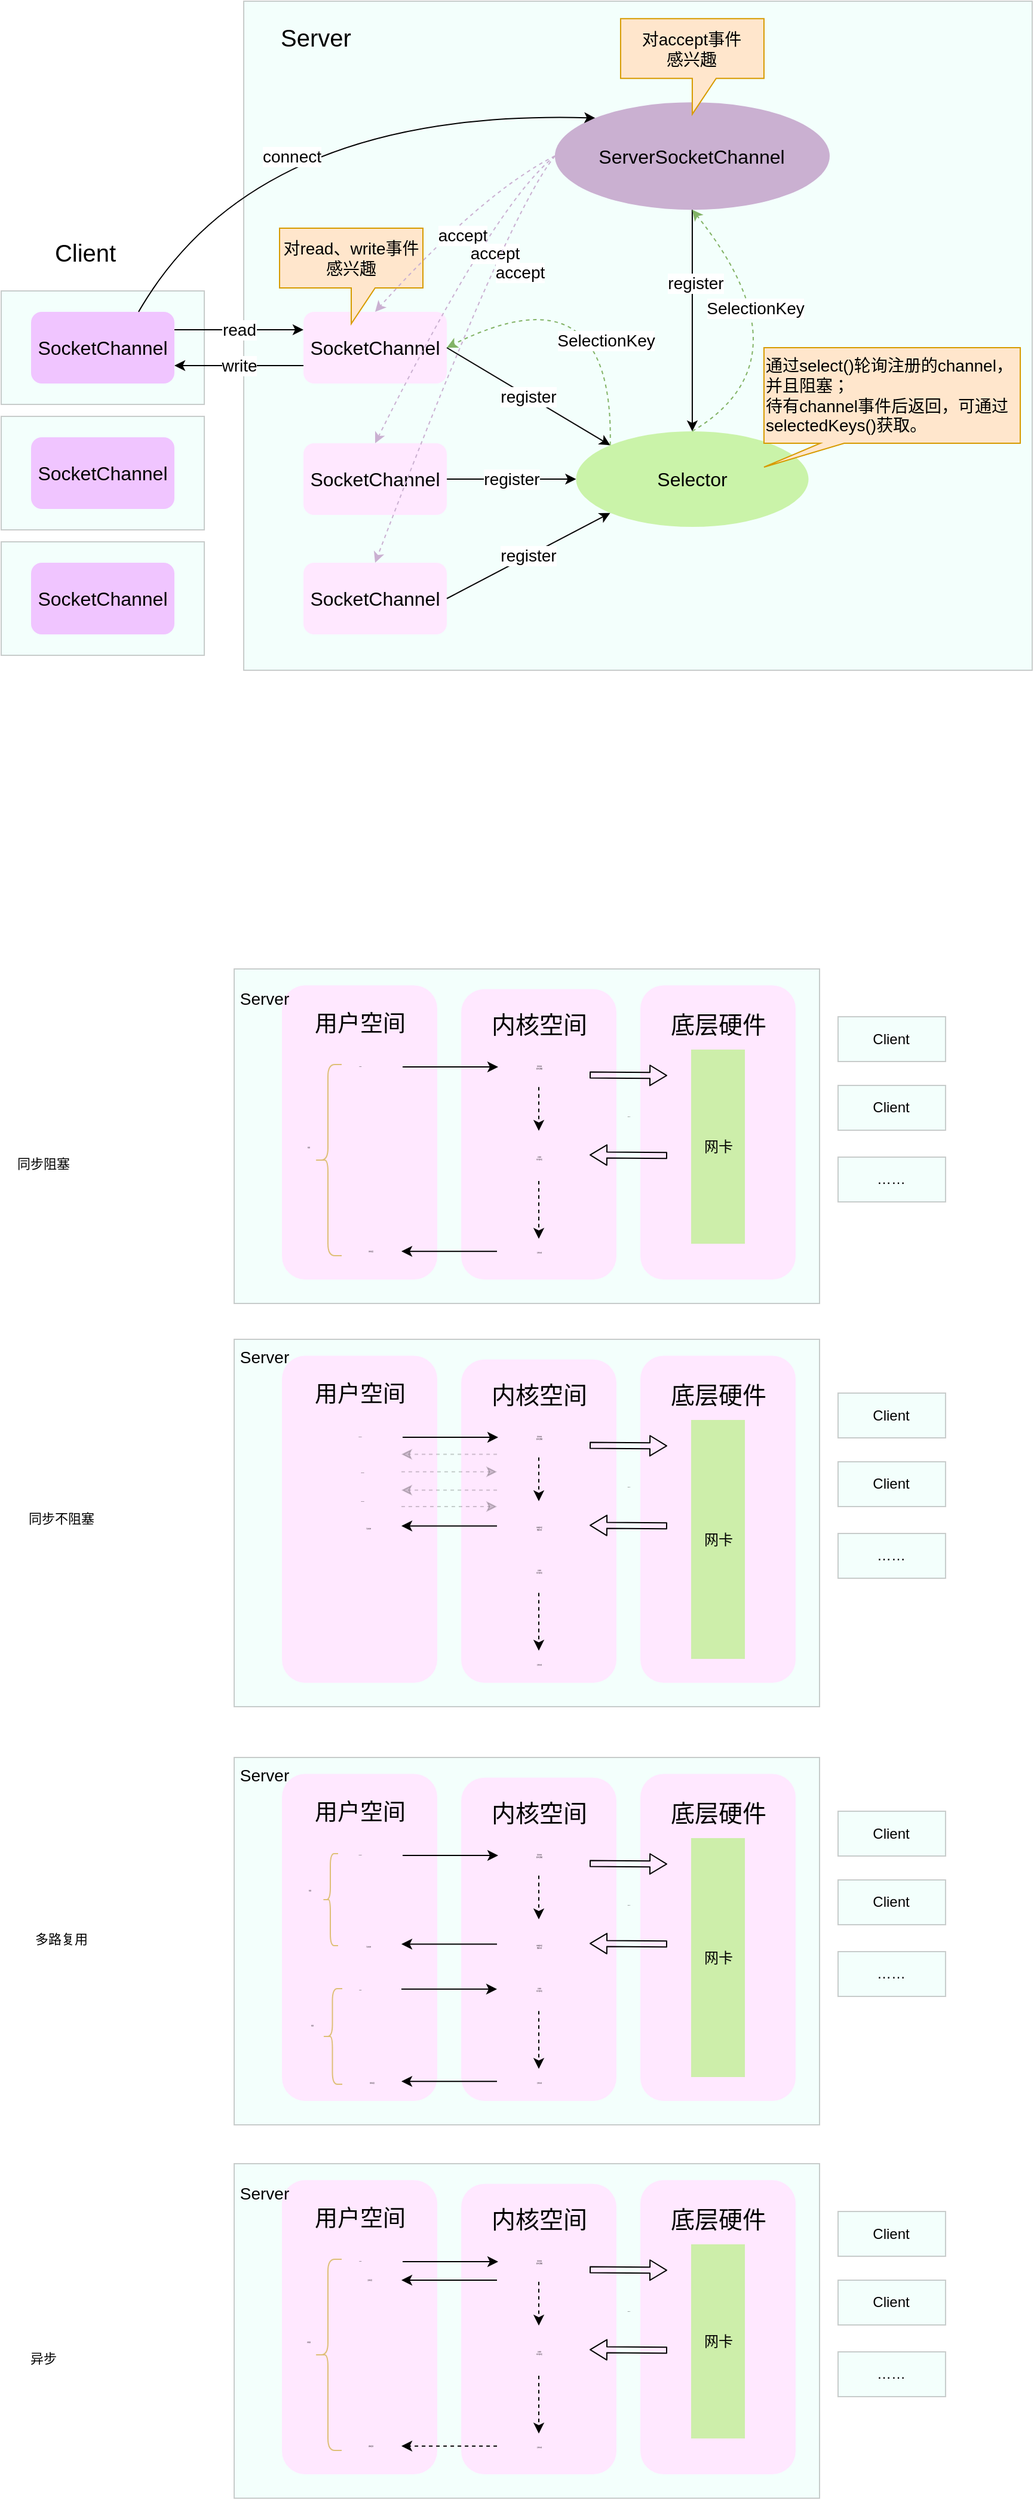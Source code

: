 <mxfile version="20.5.3" type="github">
  <diagram id="5nlBT_24B2XMlk60upl5" name="第 1 页">
    <mxGraphModel dx="1712" dy="1672" grid="1" gridSize="10" guides="1" tooltips="1" connect="1" arrows="1" fold="1" page="1" pageScale="1" pageWidth="827" pageHeight="1169" math="0" shadow="0">
      <root>
        <mxCell id="0" />
        <mxCell id="1" parent="0" />
        <mxCell id="u7LS-Ar8V220cJxnukR8-7" value="" style="rounded=0;whiteSpace=wrap;html=1;fillColor=#C4FCEF;opacity=20;fontSize=14;strokeColor=#000000;" parent="1" vertex="1">
          <mxGeometry x="-537" y="-210" width="660" height="560" as="geometry" />
        </mxCell>
        <mxCell id="u7LS-Ar8V220cJxnukR8-1" value="Selector" style="ellipse;whiteSpace=wrap;html=1;fontSize=16;fillColor=#C1F195;strokeColor=none;opacity=80;" parent="1" vertex="1">
          <mxGeometry x="-258.79" y="150" width="194.53" height="80" as="geometry" />
        </mxCell>
        <mxCell id="u7LS-Ar8V220cJxnukR8-2" value="ServerSocketChannel" style="ellipse;whiteSpace=wrap;html=1;fontSize=16;fillColor=#CAB0D1;strokeColor=none;" parent="1" vertex="1">
          <mxGeometry x="-276.53" y="-125.43" width="230" height="90" as="geometry" />
        </mxCell>
        <mxCell id="u7LS-Ar8V220cJxnukR8-4" value="SocketChannel" style="rounded=1;whiteSpace=wrap;html=1;fontSize=16;fillColor=#FFE8FF;strokeColor=none;" parent="1" vertex="1">
          <mxGeometry x="-487" y="50" width="120" height="60" as="geometry" />
        </mxCell>
        <mxCell id="u7LS-Ar8V220cJxnukR8-5" value="SocketChannel" style="rounded=1;whiteSpace=wrap;html=1;fontSize=16;fillColor=#FFE8FF;strokeColor=none;" parent="1" vertex="1">
          <mxGeometry x="-487" y="260" width="120" height="60" as="geometry" />
        </mxCell>
        <mxCell id="u7LS-Ar8V220cJxnukR8-6" value="SocketChannel" style="rounded=1;whiteSpace=wrap;html=1;fontSize=16;fillColor=#FFE8FF;strokeColor=none;" parent="1" vertex="1">
          <mxGeometry x="-487" y="160" width="120" height="60" as="geometry" />
        </mxCell>
        <mxCell id="u7LS-Ar8V220cJxnukR8-8" value="" style="rounded=0;whiteSpace=wrap;html=1;fillColor=#C4FCEF;opacity=20;" parent="1" vertex="1">
          <mxGeometry x="-740" y="32.5" width="170" height="95" as="geometry" />
        </mxCell>
        <mxCell id="u7LS-Ar8V220cJxnukR8-9" value="SocketChannel" style="rounded=1;whiteSpace=wrap;html=1;fontSize=16;fillColor=#F0C5FF;strokeColor=none;" parent="1" vertex="1">
          <mxGeometry x="-715" y="50" width="120" height="60" as="geometry" />
        </mxCell>
        <mxCell id="u7LS-Ar8V220cJxnukR8-18" value="read" style="endArrow=classic;html=1;rounded=0;exitX=1;exitY=0.25;exitDx=0;exitDy=0;entryX=0;entryY=0.25;entryDx=0;entryDy=0;fontSize=14;" parent="1" source="u7LS-Ar8V220cJxnukR8-9" target="u7LS-Ar8V220cJxnukR8-4" edge="1">
          <mxGeometry width="50" height="50" relative="1" as="geometry">
            <mxPoint x="-687" y="220" as="sourcePoint" />
            <mxPoint x="-637" y="170" as="targetPoint" />
          </mxGeometry>
        </mxCell>
        <mxCell id="u7LS-Ar8V220cJxnukR8-19" value="write" style="endArrow=classic;html=1;rounded=0;exitX=0;exitY=0.75;exitDx=0;exitDy=0;entryX=1;entryY=0.75;entryDx=0;entryDy=0;fontSize=14;" parent="1" source="u7LS-Ar8V220cJxnukR8-4" target="u7LS-Ar8V220cJxnukR8-9" edge="1">
          <mxGeometry width="50" height="50" relative="1" as="geometry">
            <mxPoint x="-652" y="-10" as="sourcePoint" />
            <mxPoint x="-497" y="-10" as="targetPoint" />
          </mxGeometry>
        </mxCell>
        <mxCell id="u7LS-Ar8V220cJxnukR8-20" value="register" style="endArrow=classic;html=1;rounded=0;exitX=1;exitY=0.5;exitDx=0;exitDy=0;entryX=0;entryY=0;entryDx=0;entryDy=0;fontSize=14;" parent="1" source="u7LS-Ar8V220cJxnukR8-4" target="u7LS-Ar8V220cJxnukR8-1" edge="1">
          <mxGeometry width="50" height="50" relative="1" as="geometry">
            <mxPoint x="-697" y="270" as="sourcePoint" />
            <mxPoint x="-647" y="220" as="targetPoint" />
          </mxGeometry>
        </mxCell>
        <mxCell id="u7LS-Ar8V220cJxnukR8-21" value="" style="endArrow=classic;html=1;rounded=0;exitX=0.5;exitY=1;exitDx=0;exitDy=0;entryX=0.5;entryY=0;entryDx=0;entryDy=0;" parent="1" source="u7LS-Ar8V220cJxnukR8-2" target="u7LS-Ar8V220cJxnukR8-1" edge="1">
          <mxGeometry width="50" height="50" relative="1" as="geometry">
            <mxPoint x="-381.53" y="250" as="sourcePoint" />
            <mxPoint x="-331.53" y="200" as="targetPoint" />
          </mxGeometry>
        </mxCell>
        <mxCell id="u7LS-Ar8V220cJxnukR8-22" value="register" style="edgeLabel;html=1;align=center;verticalAlign=middle;resizable=0;points=[];fontSize=14;" parent="u7LS-Ar8V220cJxnukR8-21" vertex="1" connectable="0">
          <mxGeometry x="-0.34" y="2" relative="1" as="geometry">
            <mxPoint as="offset" />
          </mxGeometry>
        </mxCell>
        <mxCell id="u7LS-Ar8V220cJxnukR8-23" value="" style="endArrow=classic;html=1;exitX=0;exitY=0;exitDx=0;exitDy=0;entryX=1;entryY=0.5;entryDx=0;entryDy=0;curved=1;dashed=1;strokeWidth=1;fillColor=#d5e8d4;strokeColor=#82b366;" parent="1" source="u7LS-Ar8V220cJxnukR8-1" target="u7LS-Ar8V220cJxnukR8-4" edge="1">
          <mxGeometry width="50" height="50" relative="1" as="geometry">
            <mxPoint x="-317" y="320" as="sourcePoint" />
            <mxPoint x="-267" y="270" as="targetPoint" />
            <Array as="points">
              <mxPoint x="-227.0" y="10" />
            </Array>
          </mxGeometry>
        </mxCell>
        <mxCell id="u7LS-Ar8V220cJxnukR8-24" value="SelectionKey" style="edgeLabel;html=1;align=center;verticalAlign=middle;resizable=0;points=[];fontSize=14;" parent="u7LS-Ar8V220cJxnukR8-23" vertex="1" connectable="0">
          <mxGeometry x="0.122" y="40" relative="1" as="geometry">
            <mxPoint x="-6" y="18" as="offset" />
          </mxGeometry>
        </mxCell>
        <mxCell id="u7LS-Ar8V220cJxnukR8-27" value="" style="endArrow=classic;html=1;exitX=0.5;exitY=0;exitDx=0;exitDy=0;entryX=0.5;entryY=1;entryDx=0;entryDy=0;curved=1;dashed=1;strokeWidth=1;fillColor=#d5e8d4;strokeColor=#82b366;" parent="1" source="u7LS-Ar8V220cJxnukR8-1" target="u7LS-Ar8V220cJxnukR8-2" edge="1">
          <mxGeometry width="50" height="50" relative="1" as="geometry">
            <mxPoint x="-211.53" y="200" as="sourcePoint" />
            <mxPoint x="-531.53" y="5" as="targetPoint" />
            <Array as="points">
              <mxPoint x="-61.53" y="90" />
            </Array>
          </mxGeometry>
        </mxCell>
        <mxCell id="u7LS-Ar8V220cJxnukR8-28" value="SelectionKey" style="edgeLabel;html=1;align=center;verticalAlign=middle;resizable=0;points=[];fontSize=14;" parent="u7LS-Ar8V220cJxnukR8-27" vertex="1" connectable="0">
          <mxGeometry x="0.122" y="40" relative="1" as="geometry">
            <mxPoint x="8" y="-38" as="offset" />
          </mxGeometry>
        </mxCell>
        <mxCell id="u7LS-Ar8V220cJxnukR8-29" value="register" style="endArrow=classic;html=1;rounded=0;exitX=1;exitY=0.5;exitDx=0;exitDy=0;entryX=0;entryY=0.5;entryDx=0;entryDy=0;fontSize=14;" parent="1" source="u7LS-Ar8V220cJxnukR8-6" target="u7LS-Ar8V220cJxnukR8-1" edge="1">
          <mxGeometry width="50" height="50" relative="1" as="geometry">
            <mxPoint x="-377" y="5" as="sourcePoint" />
            <mxPoint x="-57.0" y="200" as="targetPoint" />
          </mxGeometry>
        </mxCell>
        <mxCell id="u7LS-Ar8V220cJxnukR8-30" value="register" style="endArrow=classic;html=1;rounded=0;exitX=1;exitY=0.5;exitDx=0;exitDy=0;entryX=0;entryY=1;entryDx=0;entryDy=0;fontSize=14;" parent="1" source="u7LS-Ar8V220cJxnukR8-5" target="u7LS-Ar8V220cJxnukR8-1" edge="1">
          <mxGeometry width="50" height="50" relative="1" as="geometry">
            <mxPoint x="-367" y="15" as="sourcePoint" />
            <mxPoint x="-47.0" y="210" as="targetPoint" />
          </mxGeometry>
        </mxCell>
        <mxCell id="u7LS-Ar8V220cJxnukR8-31" value="对accept事件&lt;br&gt;感兴趣" style="shape=callout;whiteSpace=wrap;html=1;perimeter=calloutPerimeter;fillColor=#ffe6cc;strokeColor=#d79b00;fontSize=14;" parent="1" vertex="1">
          <mxGeometry x="-221.53" y="-195.43" width="120" height="80" as="geometry" />
        </mxCell>
        <mxCell id="u7LS-Ar8V220cJxnukR8-32" value="对read、write事件&lt;br style=&quot;font-size: 14px;&quot;&gt;感兴趣" style="shape=callout;whiteSpace=wrap;html=1;perimeter=calloutPerimeter;fillColor=#ffe6cc;strokeColor=#d79b00;fontSize=14;" parent="1" vertex="1">
          <mxGeometry x="-507" y="-20" width="120" height="80" as="geometry" />
        </mxCell>
        <mxCell id="u7LS-Ar8V220cJxnukR8-33" value="" style="endArrow=classic;html=1;exitX=0;exitY=0.5;exitDx=0;exitDy=0;entryX=0.5;entryY=0;entryDx=0;entryDy=0;curved=1;dashed=1;strokeColor=#CAB0D1;" parent="1" source="u7LS-Ar8V220cJxnukR8-2" target="u7LS-Ar8V220cJxnukR8-4" edge="1">
          <mxGeometry width="50" height="50" relative="1" as="geometry">
            <mxPoint x="-144.426" y="171.716" as="sourcePoint" />
            <mxPoint x="-357" y="90" as="targetPoint" />
            <Array as="points">
              <mxPoint x="-337" y="-50" />
            </Array>
          </mxGeometry>
        </mxCell>
        <mxCell id="u7LS-Ar8V220cJxnukR8-34" value="accept" style="edgeLabel;html=1;align=center;verticalAlign=middle;resizable=0;points=[];fontSize=14;" parent="u7LS-Ar8V220cJxnukR8-33" vertex="1" connectable="0">
          <mxGeometry x="0.122" y="40" relative="1" as="geometry">
            <mxPoint x="-16" y="-25" as="offset" />
          </mxGeometry>
        </mxCell>
        <mxCell id="u7LS-Ar8V220cJxnukR8-35" value="" style="endArrow=classic;html=1;exitX=0;exitY=0.5;exitDx=0;exitDy=0;entryX=0.5;entryY=0;entryDx=0;entryDy=0;curved=1;dashed=1;strokeColor=#CAB0D1;" parent="1" source="u7LS-Ar8V220cJxnukR8-2" target="u7LS-Ar8V220cJxnukR8-6" edge="1">
          <mxGeometry width="50" height="50" relative="1" as="geometry">
            <mxPoint x="-217.0" y="-45" as="sourcePoint" />
            <mxPoint x="-387" y="60" as="targetPoint" />
            <Array as="points">
              <mxPoint x="-327" y="-40" />
            </Array>
          </mxGeometry>
        </mxCell>
        <mxCell id="u7LS-Ar8V220cJxnukR8-36" value="accept" style="edgeLabel;html=1;align=center;verticalAlign=middle;resizable=0;points=[];fontSize=14;" parent="u7LS-Ar8V220cJxnukR8-35" vertex="1" connectable="0">
          <mxGeometry x="0.122" y="40" relative="1" as="geometry">
            <mxPoint x="7" y="-64" as="offset" />
          </mxGeometry>
        </mxCell>
        <mxCell id="u7LS-Ar8V220cJxnukR8-37" value="" style="endArrow=classic;html=1;exitX=0;exitY=0.5;exitDx=0;exitDy=0;entryX=0.5;entryY=0;entryDx=0;entryDy=0;curved=1;dashed=1;strokeColor=#CAB0D1;" parent="1" source="u7LS-Ar8V220cJxnukR8-2" target="u7LS-Ar8V220cJxnukR8-5" edge="1">
          <mxGeometry width="50" height="50" relative="1" as="geometry">
            <mxPoint x="-207.0" y="-35" as="sourcePoint" />
            <mxPoint x="-377" y="70" as="targetPoint" />
            <Array as="points">
              <mxPoint x="-317" y="-30" />
            </Array>
          </mxGeometry>
        </mxCell>
        <mxCell id="u7LS-Ar8V220cJxnukR8-38" value="accept" style="edgeLabel;html=1;align=center;verticalAlign=middle;resizable=0;points=[];fontSize=14;" parent="u7LS-Ar8V220cJxnukR8-37" vertex="1" connectable="0">
          <mxGeometry x="0.122" y="40" relative="1" as="geometry">
            <mxPoint x="25" y="-104" as="offset" />
          </mxGeometry>
        </mxCell>
        <mxCell id="u7LS-Ar8V220cJxnukR8-43" value="" style="rounded=0;whiteSpace=wrap;html=1;fillColor=#C4FCEF;opacity=20;" parent="1" vertex="1">
          <mxGeometry x="-740" y="137.5" width="170" height="95" as="geometry" />
        </mxCell>
        <mxCell id="u7LS-Ar8V220cJxnukR8-44" value="SocketChannel" style="rounded=1;whiteSpace=wrap;html=1;fontSize=16;fillColor=#F0C5FF;strokeColor=none;" parent="1" vertex="1">
          <mxGeometry x="-715" y="155" width="120" height="60" as="geometry" />
        </mxCell>
        <mxCell id="u7LS-Ar8V220cJxnukR8-45" value="" style="rounded=0;whiteSpace=wrap;html=1;fillColor=#C4FCEF;opacity=20;" parent="1" vertex="1">
          <mxGeometry x="-740" y="242.5" width="170" height="95" as="geometry" />
        </mxCell>
        <mxCell id="u7LS-Ar8V220cJxnukR8-46" value="SocketChannel" style="rounded=1;whiteSpace=wrap;html=1;fontSize=16;fillColor=#F0C5FF;strokeColor=none;" parent="1" vertex="1">
          <mxGeometry x="-715" y="260" width="120" height="60" as="geometry" />
        </mxCell>
        <mxCell id="u7LS-Ar8V220cJxnukR8-47" value="Server" style="text;html=1;align=center;verticalAlign=middle;resizable=0;points=[];autosize=1;strokeColor=none;fillColor=none;fontSize=20;opacity=80;" parent="1" vertex="1">
          <mxGeometry x="-517" y="-200.43" width="80" height="40" as="geometry" />
        </mxCell>
        <mxCell id="u7LS-Ar8V220cJxnukR8-48" value="Client" style="text;html=1;align=center;verticalAlign=middle;resizable=0;points=[];autosize=1;strokeColor=none;fillColor=none;fontSize=20;opacity=80;" parent="1" vertex="1">
          <mxGeometry x="-705" y="-20" width="70" height="40" as="geometry" />
        </mxCell>
        <mxCell id="u7LS-Ar8V220cJxnukR8-49" value="通过select()轮询注册的channel，并且阻塞；&lt;br&gt;&lt;div style=&quot;&quot;&gt;&lt;span style=&quot;background-color: initial;&quot;&gt;待有channel事件后返回，可通过&lt;/span&gt;&lt;/div&gt;selectedKeys()获取。&lt;div style=&quot;&quot;&gt;&lt;br&gt;&lt;/div&gt;" style="shape=callout;whiteSpace=wrap;html=1;perimeter=calloutPerimeter;fillColor=#ffe6cc;strokeColor=#d79b00;fontSize=14;size=20;position=0.22;position2=0;base=20;align=left;verticalAlign=top;" parent="1" vertex="1">
          <mxGeometry x="-101.53" y="80" width="214.53" height="100" as="geometry" />
        </mxCell>
        <mxCell id="d_30PNqLGXJzWuRSK21W-1" value="connect" style="endArrow=classic;html=1;exitX=0.75;exitY=0;exitDx=0;exitDy=0;entryX=0;entryY=0;entryDx=0;entryDy=0;fontSize=14;curved=1;" edge="1" parent="1" source="u7LS-Ar8V220cJxnukR8-9" target="u7LS-Ar8V220cJxnukR8-2">
          <mxGeometry x="-0.052" y="-39" width="50" height="50" relative="1" as="geometry">
            <mxPoint x="-585" y="75" as="sourcePoint" />
            <mxPoint x="-477" y="75" as="targetPoint" />
            <Array as="points">
              <mxPoint x="-527" y="-120" />
            </Array>
            <mxPoint as="offset" />
          </mxGeometry>
        </mxCell>
        <mxCell id="d_30PNqLGXJzWuRSK21W-7" value="" style="rounded=0;whiteSpace=wrap;html=1;fillColor=#C4FCEF;opacity=20;" vertex="1" parent="1">
          <mxGeometry x="-545" y="1260" width="490" height="307.5" as="geometry" />
        </mxCell>
        <mxCell id="d_30PNqLGXJzWuRSK21W-13" value="Client" style="rounded=0;whiteSpace=wrap;html=1;fillColor=#C4FCEF;opacity=20;" vertex="1" parent="1">
          <mxGeometry x="-39.53" y="1305" width="90" height="37.5" as="geometry" />
        </mxCell>
        <mxCell id="d_30PNqLGXJzWuRSK21W-14" value="……" style="rounded=0;whiteSpace=wrap;html=1;fillColor=#C4FCEF;opacity=20;" vertex="1" parent="1">
          <mxGeometry x="-39.53" y="1422.5" width="90" height="37.5" as="geometry" />
        </mxCell>
        <mxCell id="d_30PNqLGXJzWuRSK21W-15" value="Client" style="rounded=0;whiteSpace=wrap;html=1;fillColor=#C4FCEF;opacity=20;" vertex="1" parent="1">
          <mxGeometry x="-39.53" y="1362.5" width="90" height="37.5" as="geometry" />
        </mxCell>
        <mxCell id="d_30PNqLGXJzWuRSK21W-20" value="" style="rounded=1;whiteSpace=wrap;html=1;fontSize=16;fillColor=#FFE8FF;strokeColor=none;" vertex="1" parent="1">
          <mxGeometry x="-505" y="1273.75" width="130" height="273.75" as="geometry" />
        </mxCell>
        <mxCell id="d_30PNqLGXJzWuRSK21W-18" value="&lt;font style=&quot;font-size: 19px;&quot;&gt;用户空间&lt;/font&gt;" style="text;html=1;align=center;verticalAlign=middle;resizable=0;points=[];autosize=1;strokeColor=none;fillColor=none;fontSize=14;" vertex="1" parent="1">
          <mxGeometry x="-490" y="1286.25" width="100" height="40" as="geometry" />
        </mxCell>
        <mxCell id="d_30PNqLGXJzWuRSK21W-22" value="Server" style="text;html=1;align=center;verticalAlign=middle;resizable=0;points=[];autosize=1;strokeColor=none;fillColor=none;fontSize=14;opacity=80;" vertex="1" parent="1">
          <mxGeometry x="-550" y="1260" width="60" height="30" as="geometry" />
        </mxCell>
        <mxCell id="d_30PNqLGXJzWuRSK21W-25" value="select" style="text;html=1;align=center;verticalAlign=middle;resizable=0;points=[];autosize=1;strokeColor=none;fillColor=none;fontSize=1;" vertex="1" parent="1">
          <mxGeometry x="-465" y="1326.25" width="50" height="30" as="geometry" />
        </mxCell>
        <mxCell id="d_30PNqLGXJzWuRSK21W-26" value="可读连接" style="text;html=1;align=center;verticalAlign=middle;resizable=0;points=[];autosize=1;strokeColor=none;fillColor=none;fontSize=1;" vertex="1" parent="1">
          <mxGeometry x="-468" y="1402.5" width="70" height="30" as="geometry" />
        </mxCell>
        <mxCell id="d_30PNqLGXJzWuRSK21W-27" value="read" style="text;html=1;align=center;verticalAlign=middle;resizable=0;points=[];autosize=1;strokeColor=none;fillColor=none;fontSize=1;" vertex="1" parent="1">
          <mxGeometry x="-465" y="1439.25" width="50" height="30" as="geometry" />
        </mxCell>
        <mxCell id="d_30PNqLGXJzWuRSK21W-28" value="调用返回" style="text;html=1;align=center;verticalAlign=middle;resizable=0;points=[];autosize=1;strokeColor=none;fillColor=none;fontSize=1;opacity=80;" vertex="1" parent="1">
          <mxGeometry x="-465" y="1516.5" width="70" height="30" as="geometry" />
        </mxCell>
        <mxCell id="d_30PNqLGXJzWuRSK21W-32" value="" style="rounded=1;whiteSpace=wrap;html=1;fontSize=16;fillColor=#FFE8FF;strokeColor=none;" vertex="1" parent="1">
          <mxGeometry x="-355" y="1276.88" width="130" height="270.62" as="geometry" />
        </mxCell>
        <mxCell id="d_30PNqLGXJzWuRSK21W-33" value="&lt;font style=&quot;font-size: 20px;&quot;&gt;内核空间&lt;/font&gt;" style="text;html=1;align=center;verticalAlign=middle;resizable=0;points=[];autosize=1;strokeColor=none;fillColor=none;fontSize=14;" vertex="1" parent="1">
          <mxGeometry x="-340" y="1286.25" width="100" height="40" as="geometry" />
        </mxCell>
        <mxCell id="d_30PNqLGXJzWuRSK21W-34" value="等待内核&lt;br&gt;缓冲区数据" style="text;html=1;align=center;verticalAlign=middle;resizable=0;points=[];autosize=1;strokeColor=none;fillColor=none;fontSize=1;" vertex="1" parent="1">
          <mxGeometry x="-330" y="1322.25" width="80" height="40" as="geometry" />
        </mxCell>
        <mxCell id="d_30PNqLGXJzWuRSK21W-35" value="复制到&lt;br&gt;用户缓冲区" style="text;html=1;align=center;verticalAlign=middle;resizable=0;points=[];autosize=1;strokeColor=none;fillColor=none;fontSize=1;" vertex="1" parent="1">
          <mxGeometry x="-330" y="1434.25" width="80" height="40" as="geometry" />
        </mxCell>
        <mxCell id="d_30PNqLGXJzWuRSK21W-37" value="复制完成" style="text;html=1;align=center;verticalAlign=middle;resizable=0;points=[];autosize=1;strokeColor=none;fillColor=none;fontSize=1;opacity=80;" vertex="1" parent="1">
          <mxGeometry x="-325" y="1516.5" width="70" height="30" as="geometry" />
        </mxCell>
        <mxCell id="d_30PNqLGXJzWuRSK21W-38" value="" style="rounded=1;whiteSpace=wrap;html=1;fontSize=16;fillColor=#FFE8FF;strokeColor=none;" vertex="1" parent="1">
          <mxGeometry x="-205" y="1273.75" width="130" height="273.75" as="geometry" />
        </mxCell>
        <mxCell id="d_30PNqLGXJzWuRSK21W-39" value="底层硬件" style="text;html=1;align=center;verticalAlign=middle;resizable=0;points=[];autosize=1;strokeColor=none;fillColor=none;fontSize=20;" vertex="1" parent="1">
          <mxGeometry x="-190" y="1286.25" width="100" height="40" as="geometry" />
        </mxCell>
        <mxCell id="d_30PNqLGXJzWuRSK21W-24" value="网卡" style="rounded=0;whiteSpace=wrap;html=1;strokeColor=none;fontSize=12;fillColor=#C1F195;opacity=80;" vertex="1" parent="1">
          <mxGeometry x="-162.5" y="1327.5" width="45" height="200" as="geometry" />
        </mxCell>
        <mxCell id="d_30PNqLGXJzWuRSK21W-44" value="" style="endArrow=classic;html=1;strokeColor=#000000;strokeWidth=1;fontSize=20;curved=1;" edge="1" parent="1">
          <mxGeometry width="50" height="50" relative="1" as="geometry">
            <mxPoint x="-404" y="1342.05" as="sourcePoint" />
            <mxPoint x="-324" y="1342.05" as="targetPoint" />
          </mxGeometry>
        </mxCell>
        <mxCell id="d_30PNqLGXJzWuRSK21W-45" value="" style="endArrow=classic;html=1;strokeColor=#000000;strokeWidth=1;fontSize=20;curved=1;" edge="1" parent="1">
          <mxGeometry width="50" height="50" relative="1" as="geometry">
            <mxPoint x="-405" y="1453.87" as="sourcePoint" />
            <mxPoint x="-325" y="1453.87" as="targetPoint" />
          </mxGeometry>
        </mxCell>
        <mxCell id="d_30PNqLGXJzWuRSK21W-46" value="" style="shape=flexArrow;endArrow=classic;html=1;strokeColor=#000000;strokeWidth=1;fontSize=20;curved=1;width=5;endSize=4.328;endWidth=10.988;" edge="1" parent="1">
          <mxGeometry width="50" height="50" relative="1" as="geometry">
            <mxPoint x="-247.5" y="1348.75" as="sourcePoint" />
            <mxPoint x="-182.5" y="1349.22" as="targetPoint" />
          </mxGeometry>
        </mxCell>
        <mxCell id="d_30PNqLGXJzWuRSK21W-47" value="" style="shape=flexArrow;endArrow=classic;html=1;strokeColor=#000000;strokeWidth=1;fontSize=20;curved=1;width=5;endSize=4.328;endWidth=10.988;" edge="1" parent="1">
          <mxGeometry width="50" height="50" relative="1" as="geometry">
            <mxPoint x="-182.5" y="1416.16" as="sourcePoint" />
            <mxPoint x="-247.5" y="1415.69" as="targetPoint" />
          </mxGeometry>
        </mxCell>
        <mxCell id="d_30PNqLGXJzWuRSK21W-49" value="DMA" style="text;html=1;align=center;verticalAlign=middle;resizable=0;points=[];autosize=1;strokeColor=none;fillColor=none;fontSize=1;" vertex="1" parent="1">
          <mxGeometry x="-240" y="1367.5" width="50" height="30" as="geometry" />
        </mxCell>
        <mxCell id="d_30PNqLGXJzWuRSK21W-50" value="" style="endArrow=classic;html=1;strokeColor=#000000;strokeWidth=1;fontSize=11;curved=1;dashed=1;" edge="1" parent="1">
          <mxGeometry width="50" height="50" relative="1" as="geometry">
            <mxPoint x="-290" y="1358.92" as="sourcePoint" />
            <mxPoint x="-290" y="1395.5" as="targetPoint" />
          </mxGeometry>
        </mxCell>
        <mxCell id="d_30PNqLGXJzWuRSK21W-51" value="" style="endArrow=classic;html=1;strokeColor=#000000;strokeWidth=1;fontSize=11;curved=1;dashed=1;" edge="1" parent="1">
          <mxGeometry width="50" height="50" relative="1" as="geometry">
            <mxPoint x="-290" y="1472.25" as="sourcePoint" />
            <mxPoint x="-290" y="1520.583" as="targetPoint" />
          </mxGeometry>
        </mxCell>
        <mxCell id="d_30PNqLGXJzWuRSK21W-52" value="" style="endArrow=classic;html=1;strokeColor=#000000;strokeWidth=1;fontSize=20;curved=1;" edge="1" parent="1">
          <mxGeometry width="50" height="50" relative="1" as="geometry">
            <mxPoint x="-325" y="1416.25" as="sourcePoint" />
            <mxPoint x="-405" y="1416.25" as="targetPoint" />
          </mxGeometry>
        </mxCell>
        <mxCell id="d_30PNqLGXJzWuRSK21W-56" value="内核缓冲区&lt;br&gt;数据完成" style="text;html=1;align=center;verticalAlign=middle;resizable=0;points=[];autosize=1;strokeColor=none;fillColor=none;fontSize=1;" vertex="1" parent="1">
          <mxGeometry x="-330" y="1397.5" width="80" height="40" as="geometry" />
        </mxCell>
        <mxCell id="d_30PNqLGXJzWuRSK21W-57" value="" style="endArrow=classic;html=1;strokeColor=#000000;strokeWidth=1;fontSize=20;curved=1;" edge="1" parent="1">
          <mxGeometry width="50" height="50" relative="1" as="geometry">
            <mxPoint x="-325" y="1531.12" as="sourcePoint" />
            <mxPoint x="-405" y="1531.12" as="targetPoint" />
          </mxGeometry>
        </mxCell>
        <mxCell id="d_30PNqLGXJzWuRSK21W-71" value="阻塞" style="text;html=1;align=center;verticalAlign=middle;resizable=0;points=[];autosize=1;strokeColor=none;fillColor=none;fontSize=1;" vertex="1" parent="1">
          <mxGeometry x="-507" y="1356.25" width="50" height="30" as="geometry" />
        </mxCell>
        <mxCell id="d_30PNqLGXJzWuRSK21W-72" value="阻塞" style="text;html=1;align=center;verticalAlign=middle;resizable=0;points=[];autosize=1;strokeColor=none;fillColor=none;fontSize=1;" vertex="1" parent="1">
          <mxGeometry x="-505" y="1469.25" width="50" height="30" as="geometry" />
        </mxCell>
        <mxCell id="d_30PNqLGXJzWuRSK21W-73" value="" style="rounded=0;whiteSpace=wrap;html=1;fillColor=#C4FCEF;opacity=20;" vertex="1" parent="1">
          <mxGeometry x="-545" y="600" width="490" height="280" as="geometry" />
        </mxCell>
        <mxCell id="d_30PNqLGXJzWuRSK21W-78" value="" style="rounded=1;whiteSpace=wrap;html=1;fontSize=16;fillColor=#FFE8FF;strokeColor=none;" vertex="1" parent="1">
          <mxGeometry x="-505" y="613.75" width="130" height="246.25" as="geometry" />
        </mxCell>
        <mxCell id="d_30PNqLGXJzWuRSK21W-79" value="&lt;font style=&quot;font-size: 19px;&quot;&gt;用户空间&lt;/font&gt;" style="text;html=1;align=center;verticalAlign=middle;resizable=0;points=[];autosize=1;strokeColor=none;fillColor=none;fontSize=14;" vertex="1" parent="1">
          <mxGeometry x="-490" y="626.25" width="100" height="40" as="geometry" />
        </mxCell>
        <mxCell id="d_30PNqLGXJzWuRSK21W-80" value="read" style="text;html=1;align=center;verticalAlign=middle;resizable=0;points=[];autosize=1;strokeColor=none;fillColor=none;fontSize=1;" vertex="1" parent="1">
          <mxGeometry x="-465" y="666.25" width="50" height="30" as="geometry" />
        </mxCell>
        <mxCell id="d_30PNqLGXJzWuRSK21W-83" value="调用返回" style="text;html=1;align=center;verticalAlign=middle;resizable=0;points=[];autosize=1;strokeColor=none;fillColor=none;fontSize=1;opacity=80;" vertex="1" parent="1">
          <mxGeometry x="-466" y="820.75" width="70" height="30" as="geometry" />
        </mxCell>
        <mxCell id="d_30PNqLGXJzWuRSK21W-84" value="" style="rounded=1;whiteSpace=wrap;html=1;fontSize=16;fillColor=#FFE8FF;strokeColor=none;" vertex="1" parent="1">
          <mxGeometry x="-355" y="616.88" width="130" height="243.12" as="geometry" />
        </mxCell>
        <mxCell id="d_30PNqLGXJzWuRSK21W-85" value="&lt;font style=&quot;font-size: 20px;&quot;&gt;内核空间&lt;/font&gt;" style="text;html=1;align=center;verticalAlign=middle;resizable=0;points=[];autosize=1;strokeColor=none;fillColor=none;fontSize=14;" vertex="1" parent="1">
          <mxGeometry x="-340" y="626.25" width="100" height="40" as="geometry" />
        </mxCell>
        <mxCell id="d_30PNqLGXJzWuRSK21W-86" value="等待内核&lt;br&gt;缓冲区数据" style="text;html=1;align=center;verticalAlign=middle;resizable=0;points=[];autosize=1;strokeColor=none;fillColor=none;fontSize=1;" vertex="1" parent="1">
          <mxGeometry x="-330" y="662.25" width="80" height="40" as="geometry" />
        </mxCell>
        <mxCell id="d_30PNqLGXJzWuRSK21W-87" value="复制到&lt;br&gt;用户缓冲区" style="text;html=1;align=center;verticalAlign=middle;resizable=0;points=[];autosize=1;strokeColor=none;fillColor=none;fontSize=1;" vertex="1" parent="1">
          <mxGeometry x="-330" y="737.5" width="80" height="40" as="geometry" />
        </mxCell>
        <mxCell id="d_30PNqLGXJzWuRSK21W-88" value="复制完成" style="text;html=1;align=center;verticalAlign=middle;resizable=0;points=[];autosize=1;strokeColor=none;fillColor=none;fontSize=1;opacity=80;" vertex="1" parent="1">
          <mxGeometry x="-325" y="821.75" width="70" height="30" as="geometry" />
        </mxCell>
        <mxCell id="d_30PNqLGXJzWuRSK21W-89" value="" style="rounded=1;whiteSpace=wrap;html=1;fontSize=16;fillColor=#FFE8FF;strokeColor=none;" vertex="1" parent="1">
          <mxGeometry x="-205" y="613.75" width="130" height="246.25" as="geometry" />
        </mxCell>
        <mxCell id="d_30PNqLGXJzWuRSK21W-90" value="底层硬件" style="text;html=1;align=center;verticalAlign=middle;resizable=0;points=[];autosize=1;strokeColor=none;fillColor=none;fontSize=20;" vertex="1" parent="1">
          <mxGeometry x="-190" y="626.25" width="100" height="40" as="geometry" />
        </mxCell>
        <mxCell id="d_30PNqLGXJzWuRSK21W-91" value="网卡" style="rounded=0;whiteSpace=wrap;html=1;strokeColor=none;fontSize=12;fillColor=#C1F195;opacity=80;" vertex="1" parent="1">
          <mxGeometry x="-162.5" y="667.5" width="45" height="162.5" as="geometry" />
        </mxCell>
        <mxCell id="d_30PNqLGXJzWuRSK21W-92" value="" style="endArrow=classic;html=1;strokeColor=#000000;strokeWidth=1;fontSize=20;curved=1;" edge="1" parent="1">
          <mxGeometry width="50" height="50" relative="1" as="geometry">
            <mxPoint x="-404" y="682.05" as="sourcePoint" />
            <mxPoint x="-324" y="682.05" as="targetPoint" />
          </mxGeometry>
        </mxCell>
        <mxCell id="d_30PNqLGXJzWuRSK21W-94" value="" style="shape=flexArrow;endArrow=classic;html=1;strokeColor=#000000;strokeWidth=1;fontSize=20;curved=1;width=5;endSize=4.328;endWidth=10.988;" edge="1" parent="1">
          <mxGeometry width="50" height="50" relative="1" as="geometry">
            <mxPoint x="-247.5" y="688.75" as="sourcePoint" />
            <mxPoint x="-182.5" y="689.22" as="targetPoint" />
          </mxGeometry>
        </mxCell>
        <mxCell id="d_30PNqLGXJzWuRSK21W-95" value="" style="shape=flexArrow;endArrow=classic;html=1;strokeColor=#000000;strokeWidth=1;fontSize=20;curved=1;width=5;endSize=4.328;endWidth=10.988;" edge="1" parent="1">
          <mxGeometry width="50" height="50" relative="1" as="geometry">
            <mxPoint x="-182.5" y="756.16" as="sourcePoint" />
            <mxPoint x="-247.5" y="755.69" as="targetPoint" />
          </mxGeometry>
        </mxCell>
        <mxCell id="d_30PNqLGXJzWuRSK21W-96" value="DMA" style="text;html=1;align=center;verticalAlign=middle;resizable=0;points=[];autosize=1;strokeColor=none;fillColor=none;fontSize=1;" vertex="1" parent="1">
          <mxGeometry x="-240" y="707.5" width="50" height="30" as="geometry" />
        </mxCell>
        <mxCell id="d_30PNqLGXJzWuRSK21W-97" value="" style="endArrow=classic;html=1;strokeColor=#000000;strokeWidth=1;fontSize=11;curved=1;dashed=1;" edge="1" parent="1">
          <mxGeometry width="50" height="50" relative="1" as="geometry">
            <mxPoint x="-290" y="698.92" as="sourcePoint" />
            <mxPoint x="-290" y="735.5" as="targetPoint" />
          </mxGeometry>
        </mxCell>
        <mxCell id="d_30PNqLGXJzWuRSK21W-98" value="" style="endArrow=classic;html=1;strokeColor=#000000;strokeWidth=1;fontSize=11;curved=1;dashed=1;" edge="1" parent="1">
          <mxGeometry width="50" height="50" relative="1" as="geometry">
            <mxPoint x="-290" y="777.5" as="sourcePoint" />
            <mxPoint x="-290" y="825.833" as="targetPoint" />
          </mxGeometry>
        </mxCell>
        <mxCell id="d_30PNqLGXJzWuRSK21W-101" value="" style="endArrow=classic;html=1;strokeColor=#000000;strokeWidth=1;fontSize=20;curved=1;" edge="1" parent="1">
          <mxGeometry width="50" height="50" relative="1" as="geometry">
            <mxPoint x="-325" y="836.37" as="sourcePoint" />
            <mxPoint x="-405" y="836.37" as="targetPoint" />
          </mxGeometry>
        </mxCell>
        <mxCell id="d_30PNqLGXJzWuRSK21W-108" value="阻塞" style="text;html=1;align=center;verticalAlign=middle;resizable=0;points=[];autosize=1;strokeColor=none;fillColor=none;fontSize=1;" vertex="1" parent="1">
          <mxGeometry x="-508" y="733.75" width="50" height="30" as="geometry" />
        </mxCell>
        <mxCell id="d_30PNqLGXJzWuRSK21W-110" value="Client" style="rounded=0;whiteSpace=wrap;html=1;fillColor=#C4FCEF;opacity=20;" vertex="1" parent="1">
          <mxGeometry x="-39.53" y="640" width="90" height="37.5" as="geometry" />
        </mxCell>
        <mxCell id="d_30PNqLGXJzWuRSK21W-112" value="……" style="rounded=0;whiteSpace=wrap;html=1;fillColor=#C4FCEF;opacity=20;" vertex="1" parent="1">
          <mxGeometry x="-39.53" y="757.5" width="90" height="37.5" as="geometry" />
        </mxCell>
        <mxCell id="d_30PNqLGXJzWuRSK21W-113" value="Client" style="rounded=0;whiteSpace=wrap;html=1;fillColor=#C4FCEF;opacity=20;" vertex="1" parent="1">
          <mxGeometry x="-39.53" y="697.5" width="90" height="37.5" as="geometry" />
        </mxCell>
        <mxCell id="d_30PNqLGXJzWuRSK21W-114" value="Server" style="text;html=1;align=center;verticalAlign=middle;resizable=0;points=[];autosize=1;strokeColor=none;fillColor=none;fontSize=14;opacity=80;" vertex="1" parent="1">
          <mxGeometry x="-550" y="610" width="60" height="30" as="geometry" />
        </mxCell>
        <mxCell id="d_30PNqLGXJzWuRSK21W-115" value="" style="shape=curlyBracket;whiteSpace=wrap;html=1;rounded=1;labelPosition=left;verticalLabelPosition=middle;align=right;verticalAlign=middle;strokeColor=#d6b656;fontSize=11;fillColor=#55832F;opacity=80;" vertex="1" parent="1">
          <mxGeometry x="-471" y="1340.5" width="13" height="77" as="geometry" />
        </mxCell>
        <mxCell id="d_30PNqLGXJzWuRSK21W-116" value="" style="shape=curlyBracket;whiteSpace=wrap;html=1;rounded=1;labelPosition=left;verticalLabelPosition=middle;align=right;verticalAlign=middle;strokeColor=#d6b656;fontSize=11;fillColor=#55832F;opacity=80;" vertex="1" parent="1">
          <mxGeometry x="-471" y="1453.5" width="16.5" height="80" as="geometry" />
        </mxCell>
        <mxCell id="d_30PNqLGXJzWuRSK21W-118" value="" style="shape=curlyBracket;whiteSpace=wrap;html=1;rounded=1;labelPosition=left;verticalLabelPosition=middle;align=right;verticalAlign=middle;strokeColor=#d6b656;fontSize=11;fillColor=#55832F;opacity=80;" vertex="1" parent="1">
          <mxGeometry x="-478" y="680" width="23" height="160" as="geometry" />
        </mxCell>
        <mxCell id="d_30PNqLGXJzWuRSK21W-119" value="同步阻塞" style="text;html=1;align=center;verticalAlign=middle;resizable=0;points=[];autosize=1;strokeColor=none;fillColor=none;fontSize=11;opacity=80;" vertex="1" parent="1">
          <mxGeometry x="-740" y="747.5" width="70" height="30" as="geometry" />
        </mxCell>
        <mxCell id="d_30PNqLGXJzWuRSK21W-120" value="多路复用" style="text;html=1;align=center;verticalAlign=middle;resizable=0;points=[];autosize=1;strokeColor=none;fillColor=none;fontSize=11;opacity=80;" vertex="1" parent="1">
          <mxGeometry x="-725" y="1397.19" width="70" height="30" as="geometry" />
        </mxCell>
        <mxCell id="d_30PNqLGXJzWuRSK21W-148" value="同步不阻塞" style="text;html=1;align=center;verticalAlign=middle;resizable=0;points=[];autosize=1;strokeColor=none;fillColor=none;fontSize=11;opacity=80;" vertex="1" parent="1">
          <mxGeometry x="-730" y="1045" width="80" height="30" as="geometry" />
        </mxCell>
        <mxCell id="d_30PNqLGXJzWuRSK21W-149" value="" style="rounded=0;whiteSpace=wrap;html=1;fillColor=#C4FCEF;opacity=20;" vertex="1" parent="1">
          <mxGeometry x="-545" y="910" width="490" height="307.5" as="geometry" />
        </mxCell>
        <mxCell id="d_30PNqLGXJzWuRSK21W-150" value="Client" style="rounded=0;whiteSpace=wrap;html=1;fillColor=#C4FCEF;opacity=20;" vertex="1" parent="1">
          <mxGeometry x="-39.53" y="955" width="90" height="37.5" as="geometry" />
        </mxCell>
        <mxCell id="d_30PNqLGXJzWuRSK21W-152" value="……" style="rounded=0;whiteSpace=wrap;html=1;fillColor=#C4FCEF;opacity=20;" vertex="1" parent="1">
          <mxGeometry x="-39.53" y="1072.5" width="90" height="37.5" as="geometry" />
        </mxCell>
        <mxCell id="d_30PNqLGXJzWuRSK21W-153" value="Client" style="rounded=0;whiteSpace=wrap;html=1;fillColor=#C4FCEF;opacity=20;" vertex="1" parent="1">
          <mxGeometry x="-39.53" y="1012.5" width="90" height="37.5" as="geometry" />
        </mxCell>
        <mxCell id="d_30PNqLGXJzWuRSK21W-154" value="" style="rounded=1;whiteSpace=wrap;html=1;fontSize=16;fillColor=#FFE8FF;strokeColor=none;" vertex="1" parent="1">
          <mxGeometry x="-505" y="923.75" width="130" height="273.75" as="geometry" />
        </mxCell>
        <mxCell id="d_30PNqLGXJzWuRSK21W-155" value="&lt;font style=&quot;font-size: 19px;&quot;&gt;用户空间&lt;/font&gt;" style="text;html=1;align=center;verticalAlign=middle;resizable=0;points=[];autosize=1;strokeColor=none;fillColor=none;fontSize=14;" vertex="1" parent="1">
          <mxGeometry x="-490" y="936.25" width="100" height="40" as="geometry" />
        </mxCell>
        <mxCell id="d_30PNqLGXJzWuRSK21W-156" value="Server" style="text;html=1;align=center;verticalAlign=middle;resizable=0;points=[];autosize=1;strokeColor=none;fillColor=none;fontSize=14;opacity=80;" vertex="1" parent="1">
          <mxGeometry x="-550" y="910" width="60" height="30" as="geometry" />
        </mxCell>
        <mxCell id="d_30PNqLGXJzWuRSK21W-157" value="read1" style="text;html=1;align=center;verticalAlign=middle;resizable=0;points=[];autosize=1;strokeColor=none;fillColor=none;fontSize=1;" vertex="1" parent="1">
          <mxGeometry x="-465" y="976.25" width="50" height="30" as="geometry" />
        </mxCell>
        <mxCell id="d_30PNqLGXJzWuRSK21W-158" value="可读连接" style="text;html=1;align=center;verticalAlign=middle;resizable=0;points=[];autosize=1;strokeColor=none;fillColor=none;fontSize=1;" vertex="1" parent="1">
          <mxGeometry x="-468" y="1052.5" width="70" height="30" as="geometry" />
        </mxCell>
        <mxCell id="d_30PNqLGXJzWuRSK21W-161" value="" style="rounded=1;whiteSpace=wrap;html=1;fontSize=16;fillColor=#FFE8FF;strokeColor=none;" vertex="1" parent="1">
          <mxGeometry x="-355" y="926.88" width="130" height="270.62" as="geometry" />
        </mxCell>
        <mxCell id="d_30PNqLGXJzWuRSK21W-162" value="&lt;font style=&quot;font-size: 20px;&quot;&gt;内核空间&lt;/font&gt;" style="text;html=1;align=center;verticalAlign=middle;resizable=0;points=[];autosize=1;strokeColor=none;fillColor=none;fontSize=14;" vertex="1" parent="1">
          <mxGeometry x="-340" y="936.25" width="100" height="40" as="geometry" />
        </mxCell>
        <mxCell id="d_30PNqLGXJzWuRSK21W-163" value="等待内核&lt;br&gt;缓冲区数据" style="text;html=1;align=center;verticalAlign=middle;resizable=0;points=[];autosize=1;strokeColor=none;fillColor=none;fontSize=1;" vertex="1" parent="1">
          <mxGeometry x="-330" y="972.25" width="80" height="40" as="geometry" />
        </mxCell>
        <mxCell id="d_30PNqLGXJzWuRSK21W-164" value="复制到&lt;br&gt;用户缓冲区" style="text;html=1;align=center;verticalAlign=middle;resizable=0;points=[];autosize=1;strokeColor=none;fillColor=none;fontSize=1;" vertex="1" parent="1">
          <mxGeometry x="-330" y="1084.25" width="80" height="40" as="geometry" />
        </mxCell>
        <mxCell id="d_30PNqLGXJzWuRSK21W-165" value="复制完成" style="text;html=1;align=center;verticalAlign=middle;resizable=0;points=[];autosize=1;strokeColor=none;fillColor=none;fontSize=1;opacity=80;" vertex="1" parent="1">
          <mxGeometry x="-325" y="1166.5" width="70" height="30" as="geometry" />
        </mxCell>
        <mxCell id="d_30PNqLGXJzWuRSK21W-166" value="" style="rounded=1;whiteSpace=wrap;html=1;fontSize=16;fillColor=#FFE8FF;strokeColor=none;" vertex="1" parent="1">
          <mxGeometry x="-205" y="923.75" width="130" height="273.75" as="geometry" />
        </mxCell>
        <mxCell id="d_30PNqLGXJzWuRSK21W-167" value="底层硬件" style="text;html=1;align=center;verticalAlign=middle;resizable=0;points=[];autosize=1;strokeColor=none;fillColor=none;fontSize=20;" vertex="1" parent="1">
          <mxGeometry x="-190" y="936.25" width="100" height="40" as="geometry" />
        </mxCell>
        <mxCell id="d_30PNqLGXJzWuRSK21W-168" value="网卡" style="rounded=0;whiteSpace=wrap;html=1;strokeColor=none;fontSize=12;fillColor=#C1F195;opacity=80;" vertex="1" parent="1">
          <mxGeometry x="-162.5" y="977.5" width="45" height="200" as="geometry" />
        </mxCell>
        <mxCell id="d_30PNqLGXJzWuRSK21W-169" value="" style="endArrow=classic;html=1;strokeColor=#000000;strokeWidth=1;fontSize=20;curved=1;" edge="1" parent="1">
          <mxGeometry width="50" height="50" relative="1" as="geometry">
            <mxPoint x="-404" y="992.05" as="sourcePoint" />
            <mxPoint x="-324" y="992.05" as="targetPoint" />
          </mxGeometry>
        </mxCell>
        <mxCell id="d_30PNqLGXJzWuRSK21W-171" value="" style="shape=flexArrow;endArrow=classic;html=1;strokeColor=#000000;strokeWidth=1;fontSize=20;curved=1;width=5;endSize=4.328;endWidth=10.988;" edge="1" parent="1">
          <mxGeometry width="50" height="50" relative="1" as="geometry">
            <mxPoint x="-247.5" y="998.75" as="sourcePoint" />
            <mxPoint x="-182.5" y="999.22" as="targetPoint" />
          </mxGeometry>
        </mxCell>
        <mxCell id="d_30PNqLGXJzWuRSK21W-172" value="" style="shape=flexArrow;endArrow=classic;html=1;strokeColor=#000000;strokeWidth=1;fontSize=20;curved=1;width=5;endSize=4.328;endWidth=10.988;" edge="1" parent="1">
          <mxGeometry width="50" height="50" relative="1" as="geometry">
            <mxPoint x="-182.5" y="1066.16" as="sourcePoint" />
            <mxPoint x="-247.5" y="1065.69" as="targetPoint" />
          </mxGeometry>
        </mxCell>
        <mxCell id="d_30PNqLGXJzWuRSK21W-173" value="DMA" style="text;html=1;align=center;verticalAlign=middle;resizable=0;points=[];autosize=1;strokeColor=none;fillColor=none;fontSize=1;" vertex="1" parent="1">
          <mxGeometry x="-240" y="1017.5" width="50" height="30" as="geometry" />
        </mxCell>
        <mxCell id="d_30PNqLGXJzWuRSK21W-174" value="" style="endArrow=classic;html=1;strokeColor=#000000;strokeWidth=1;fontSize=11;curved=1;dashed=1;" edge="1" parent="1">
          <mxGeometry width="50" height="50" relative="1" as="geometry">
            <mxPoint x="-290" y="1008.92" as="sourcePoint" />
            <mxPoint x="-290" y="1045.5" as="targetPoint" />
          </mxGeometry>
        </mxCell>
        <mxCell id="d_30PNqLGXJzWuRSK21W-175" value="" style="endArrow=classic;html=1;strokeColor=#000000;strokeWidth=1;fontSize=11;curved=1;dashed=1;" edge="1" parent="1">
          <mxGeometry width="50" height="50" relative="1" as="geometry">
            <mxPoint x="-290" y="1122.25" as="sourcePoint" />
            <mxPoint x="-290" y="1170.583" as="targetPoint" />
          </mxGeometry>
        </mxCell>
        <mxCell id="d_30PNqLGXJzWuRSK21W-176" value="" style="endArrow=classic;html=1;strokeColor=#000000;strokeWidth=1;fontSize=20;curved=1;" edge="1" parent="1">
          <mxGeometry width="50" height="50" relative="1" as="geometry">
            <mxPoint x="-325" y="1066.25" as="sourcePoint" />
            <mxPoint x="-405" y="1066.25" as="targetPoint" />
          </mxGeometry>
        </mxCell>
        <mxCell id="d_30PNqLGXJzWuRSK21W-177" value="内核缓冲区&lt;br&gt;数据完成" style="text;html=1;align=center;verticalAlign=middle;resizable=0;points=[];autosize=1;strokeColor=none;fillColor=none;fontSize=1;" vertex="1" parent="1">
          <mxGeometry x="-330" y="1047.5" width="80" height="40" as="geometry" />
        </mxCell>
        <mxCell id="d_30PNqLGXJzWuRSK21W-184" value="" style="endArrow=classic;html=1;strokeColor=#000000;strokeWidth=1;fontSize=20;curved=1;opacity=20;dashed=1;" edge="1" parent="1">
          <mxGeometry width="50" height="50" relative="1" as="geometry">
            <mxPoint x="-405" y="1050.0" as="sourcePoint" />
            <mxPoint x="-325" y="1050.0" as="targetPoint" />
          </mxGeometry>
        </mxCell>
        <mxCell id="d_30PNqLGXJzWuRSK21W-187" value="" style="endArrow=classic;html=1;strokeColor=#000000;strokeWidth=1;fontSize=20;curved=1;dashed=1;opacity=20;" edge="1" parent="1">
          <mxGeometry width="50" height="50" relative="1" as="geometry">
            <mxPoint x="-325" y="1006.25" as="sourcePoint" />
            <mxPoint x="-405" y="1006.25" as="targetPoint" />
          </mxGeometry>
        </mxCell>
        <mxCell id="d_30PNqLGXJzWuRSK21W-188" value="" style="endArrow=classic;html=1;strokeColor=#000000;strokeWidth=1;fontSize=20;curved=1;opacity=20;dashed=1;" edge="1" parent="1">
          <mxGeometry width="50" height="50" relative="1" as="geometry">
            <mxPoint x="-405" y="1020.87" as="sourcePoint" />
            <mxPoint x="-325" y="1020.87" as="targetPoint" />
          </mxGeometry>
        </mxCell>
        <mxCell id="d_30PNqLGXJzWuRSK21W-189" value="" style="endArrow=classic;html=1;strokeColor=#000000;strokeWidth=1;fontSize=20;curved=1;dashed=1;opacity=20;" edge="1" parent="1">
          <mxGeometry width="50" height="50" relative="1" as="geometry">
            <mxPoint x="-325" y="1036.25" as="sourcePoint" />
            <mxPoint x="-405" y="1036.25" as="targetPoint" />
          </mxGeometry>
        </mxCell>
        <mxCell id="d_30PNqLGXJzWuRSK21W-190" value="read2" style="text;html=1;align=center;verticalAlign=middle;resizable=0;points=[];autosize=1;strokeColor=none;fillColor=none;fontSize=1;" vertex="1" parent="1">
          <mxGeometry x="-463" y="1006.25" width="50" height="30" as="geometry" />
        </mxCell>
        <mxCell id="d_30PNqLGXJzWuRSK21W-191" value="read3" style="text;html=1;align=center;verticalAlign=middle;resizable=0;points=[];autosize=1;strokeColor=none;fillColor=none;fontSize=1;" vertex="1" parent="1">
          <mxGeometry x="-463" y="1030" width="50" height="30" as="geometry" />
        </mxCell>
        <mxCell id="d_30PNqLGXJzWuRSK21W-192" value="" style="rounded=0;whiteSpace=wrap;html=1;fillColor=#C4FCEF;opacity=20;" vertex="1" parent="1">
          <mxGeometry x="-545" y="1600" width="490" height="280" as="geometry" />
        </mxCell>
        <mxCell id="d_30PNqLGXJzWuRSK21W-193" value="" style="rounded=1;whiteSpace=wrap;html=1;fontSize=16;fillColor=#FFE8FF;strokeColor=none;" vertex="1" parent="1">
          <mxGeometry x="-505" y="1613.75" width="130" height="246.25" as="geometry" />
        </mxCell>
        <mxCell id="d_30PNqLGXJzWuRSK21W-194" value="&lt;font style=&quot;font-size: 19px;&quot;&gt;用户空间&lt;/font&gt;" style="text;html=1;align=center;verticalAlign=middle;resizable=0;points=[];autosize=1;strokeColor=none;fillColor=none;fontSize=14;" vertex="1" parent="1">
          <mxGeometry x="-490" y="1626.25" width="100" height="40" as="geometry" />
        </mxCell>
        <mxCell id="d_30PNqLGXJzWuRSK21W-195" value="read" style="text;html=1;align=center;verticalAlign=middle;resizable=0;points=[];autosize=1;strokeColor=none;fillColor=none;fontSize=1;" vertex="1" parent="1">
          <mxGeometry x="-465" y="1666.25" width="50" height="30" as="geometry" />
        </mxCell>
        <mxCell id="d_30PNqLGXJzWuRSK21W-196" value="通知回调" style="text;html=1;align=center;verticalAlign=middle;resizable=0;points=[];autosize=1;strokeColor=none;fillColor=none;fontSize=1;opacity=80;" vertex="1" parent="1">
          <mxGeometry x="-466" y="1820.75" width="70" height="30" as="geometry" />
        </mxCell>
        <mxCell id="d_30PNqLGXJzWuRSK21W-197" value="" style="rounded=1;whiteSpace=wrap;html=1;fontSize=16;fillColor=#FFE8FF;strokeColor=none;" vertex="1" parent="1">
          <mxGeometry x="-355" y="1616.88" width="130" height="243.12" as="geometry" />
        </mxCell>
        <mxCell id="d_30PNqLGXJzWuRSK21W-198" value="&lt;font style=&quot;font-size: 20px;&quot;&gt;内核空间&lt;/font&gt;" style="text;html=1;align=center;verticalAlign=middle;resizable=0;points=[];autosize=1;strokeColor=none;fillColor=none;fontSize=14;" vertex="1" parent="1">
          <mxGeometry x="-340" y="1626.25" width="100" height="40" as="geometry" />
        </mxCell>
        <mxCell id="d_30PNqLGXJzWuRSK21W-199" value="等待内核&lt;br&gt;缓冲区数据" style="text;html=1;align=center;verticalAlign=middle;resizable=0;points=[];autosize=1;strokeColor=none;fillColor=none;fontSize=1;" vertex="1" parent="1">
          <mxGeometry x="-330" y="1662.25" width="80" height="40" as="geometry" />
        </mxCell>
        <mxCell id="d_30PNqLGXJzWuRSK21W-200" value="复制到&lt;br&gt;用户缓冲区" style="text;html=1;align=center;verticalAlign=middle;resizable=0;points=[];autosize=1;strokeColor=none;fillColor=none;fontSize=1;" vertex="1" parent="1">
          <mxGeometry x="-330" y="1737.5" width="80" height="40" as="geometry" />
        </mxCell>
        <mxCell id="d_30PNqLGXJzWuRSK21W-201" value="复制完成" style="text;html=1;align=center;verticalAlign=middle;resizable=0;points=[];autosize=1;strokeColor=none;fillColor=none;fontSize=1;opacity=80;" vertex="1" parent="1">
          <mxGeometry x="-325" y="1821.75" width="70" height="30" as="geometry" />
        </mxCell>
        <mxCell id="d_30PNqLGXJzWuRSK21W-202" value="" style="rounded=1;whiteSpace=wrap;html=1;fontSize=16;fillColor=#FFE8FF;strokeColor=none;" vertex="1" parent="1">
          <mxGeometry x="-205" y="1613.75" width="130" height="246.25" as="geometry" />
        </mxCell>
        <mxCell id="d_30PNqLGXJzWuRSK21W-203" value="底层硬件" style="text;html=1;align=center;verticalAlign=middle;resizable=0;points=[];autosize=1;strokeColor=none;fillColor=none;fontSize=20;" vertex="1" parent="1">
          <mxGeometry x="-190" y="1626.25" width="100" height="40" as="geometry" />
        </mxCell>
        <mxCell id="d_30PNqLGXJzWuRSK21W-204" value="网卡" style="rounded=0;whiteSpace=wrap;html=1;strokeColor=none;fontSize=12;fillColor=#C1F195;opacity=80;" vertex="1" parent="1">
          <mxGeometry x="-162.5" y="1667.5" width="45" height="162.5" as="geometry" />
        </mxCell>
        <mxCell id="d_30PNqLGXJzWuRSK21W-205" value="" style="endArrow=classic;html=1;strokeColor=#000000;strokeWidth=1;fontSize=20;curved=1;" edge="1" parent="1">
          <mxGeometry width="50" height="50" relative="1" as="geometry">
            <mxPoint x="-404" y="1682.05" as="sourcePoint" />
            <mxPoint x="-324" y="1682.05" as="targetPoint" />
          </mxGeometry>
        </mxCell>
        <mxCell id="d_30PNqLGXJzWuRSK21W-206" value="" style="shape=flexArrow;endArrow=classic;html=1;strokeColor=#000000;strokeWidth=1;fontSize=20;curved=1;width=5;endSize=4.328;endWidth=10.988;" edge="1" parent="1">
          <mxGeometry width="50" height="50" relative="1" as="geometry">
            <mxPoint x="-247.5" y="1688.75" as="sourcePoint" />
            <mxPoint x="-182.5" y="1689.22" as="targetPoint" />
          </mxGeometry>
        </mxCell>
        <mxCell id="d_30PNqLGXJzWuRSK21W-207" value="" style="shape=flexArrow;endArrow=classic;html=1;strokeColor=#000000;strokeWidth=1;fontSize=20;curved=1;width=5;endSize=4.328;endWidth=10.988;" edge="1" parent="1">
          <mxGeometry width="50" height="50" relative="1" as="geometry">
            <mxPoint x="-182.5" y="1756.16" as="sourcePoint" />
            <mxPoint x="-247.5" y="1755.69" as="targetPoint" />
          </mxGeometry>
        </mxCell>
        <mxCell id="d_30PNqLGXJzWuRSK21W-208" value="DMA" style="text;html=1;align=center;verticalAlign=middle;resizable=0;points=[];autosize=1;strokeColor=none;fillColor=none;fontSize=1;" vertex="1" parent="1">
          <mxGeometry x="-240" y="1707.5" width="50" height="30" as="geometry" />
        </mxCell>
        <mxCell id="d_30PNqLGXJzWuRSK21W-209" value="" style="endArrow=classic;html=1;strokeColor=#000000;strokeWidth=1;fontSize=11;curved=1;dashed=1;" edge="1" parent="1">
          <mxGeometry width="50" height="50" relative="1" as="geometry">
            <mxPoint x="-290" y="1698.92" as="sourcePoint" />
            <mxPoint x="-290" y="1735.5" as="targetPoint" />
          </mxGeometry>
        </mxCell>
        <mxCell id="d_30PNqLGXJzWuRSK21W-210" value="" style="endArrow=classic;html=1;strokeColor=#000000;strokeWidth=1;fontSize=11;curved=1;dashed=1;" edge="1" parent="1">
          <mxGeometry width="50" height="50" relative="1" as="geometry">
            <mxPoint x="-290" y="1777.5" as="sourcePoint" />
            <mxPoint x="-290" y="1825.833" as="targetPoint" />
          </mxGeometry>
        </mxCell>
        <mxCell id="d_30PNqLGXJzWuRSK21W-211" value="" style="endArrow=classic;html=1;strokeColor=#000000;strokeWidth=1;fontSize=20;curved=1;dashed=1;" edge="1" parent="1">
          <mxGeometry width="50" height="50" relative="1" as="geometry">
            <mxPoint x="-325" y="1836.37" as="sourcePoint" />
            <mxPoint x="-405" y="1836.37" as="targetPoint" />
          </mxGeometry>
        </mxCell>
        <mxCell id="d_30PNqLGXJzWuRSK21W-212" value="非阻塞" style="text;html=1;align=center;verticalAlign=middle;resizable=0;points=[];autosize=1;strokeColor=none;fillColor=none;fontSize=1;" vertex="1" parent="1">
          <mxGeometry x="-513" y="1733.75" width="60" height="30" as="geometry" />
        </mxCell>
        <mxCell id="d_30PNqLGXJzWuRSK21W-213" value="Client" style="rounded=0;whiteSpace=wrap;html=1;fillColor=#C4FCEF;opacity=20;" vertex="1" parent="1">
          <mxGeometry x="-39.53" y="1640" width="90" height="37.5" as="geometry" />
        </mxCell>
        <mxCell id="d_30PNqLGXJzWuRSK21W-215" value="……" style="rounded=0;whiteSpace=wrap;html=1;fillColor=#C4FCEF;opacity=20;" vertex="1" parent="1">
          <mxGeometry x="-39.53" y="1757.5" width="90" height="37.5" as="geometry" />
        </mxCell>
        <mxCell id="d_30PNqLGXJzWuRSK21W-216" value="Client" style="rounded=0;whiteSpace=wrap;html=1;fillColor=#C4FCEF;opacity=20;" vertex="1" parent="1">
          <mxGeometry x="-39.53" y="1697.5" width="90" height="37.5" as="geometry" />
        </mxCell>
        <mxCell id="d_30PNqLGXJzWuRSK21W-217" value="Server" style="text;html=1;align=center;verticalAlign=middle;resizable=0;points=[];autosize=1;strokeColor=none;fillColor=none;fontSize=14;opacity=80;" vertex="1" parent="1">
          <mxGeometry x="-550" y="1610" width="60" height="30" as="geometry" />
        </mxCell>
        <mxCell id="d_30PNqLGXJzWuRSK21W-218" value="" style="shape=curlyBracket;whiteSpace=wrap;html=1;rounded=1;labelPosition=left;verticalLabelPosition=middle;align=right;verticalAlign=middle;strokeColor=#d6b656;fontSize=11;fillColor=#55832F;opacity=80;" vertex="1" parent="1">
          <mxGeometry x="-478" y="1680" width="23" height="160" as="geometry" />
        </mxCell>
        <mxCell id="d_30PNqLGXJzWuRSK21W-219" value="异步" style="text;html=1;align=center;verticalAlign=middle;resizable=0;points=[];autosize=1;strokeColor=none;fillColor=none;fontSize=11;opacity=80;" vertex="1" parent="1">
          <mxGeometry x="-730" y="1747.5" width="50" height="30" as="geometry" />
        </mxCell>
        <mxCell id="d_30PNqLGXJzWuRSK21W-221" value="" style="endArrow=classic;html=1;strokeColor=#000000;strokeWidth=1;fontSize=20;curved=1;" edge="1" parent="1">
          <mxGeometry width="50" height="50" relative="1" as="geometry">
            <mxPoint x="-325" y="1697.5" as="sourcePoint" />
            <mxPoint x="-405" y="1697.5" as="targetPoint" />
          </mxGeometry>
        </mxCell>
        <mxCell id="d_30PNqLGXJzWuRSK21W-223" value="立即返回" style="text;html=1;align=center;verticalAlign=middle;resizable=0;points=[];autosize=1;strokeColor=none;fillColor=none;fontSize=1;" vertex="1" parent="1">
          <mxGeometry x="-467" y="1682" width="70" height="30" as="geometry" />
        </mxCell>
      </root>
    </mxGraphModel>
  </diagram>
</mxfile>
